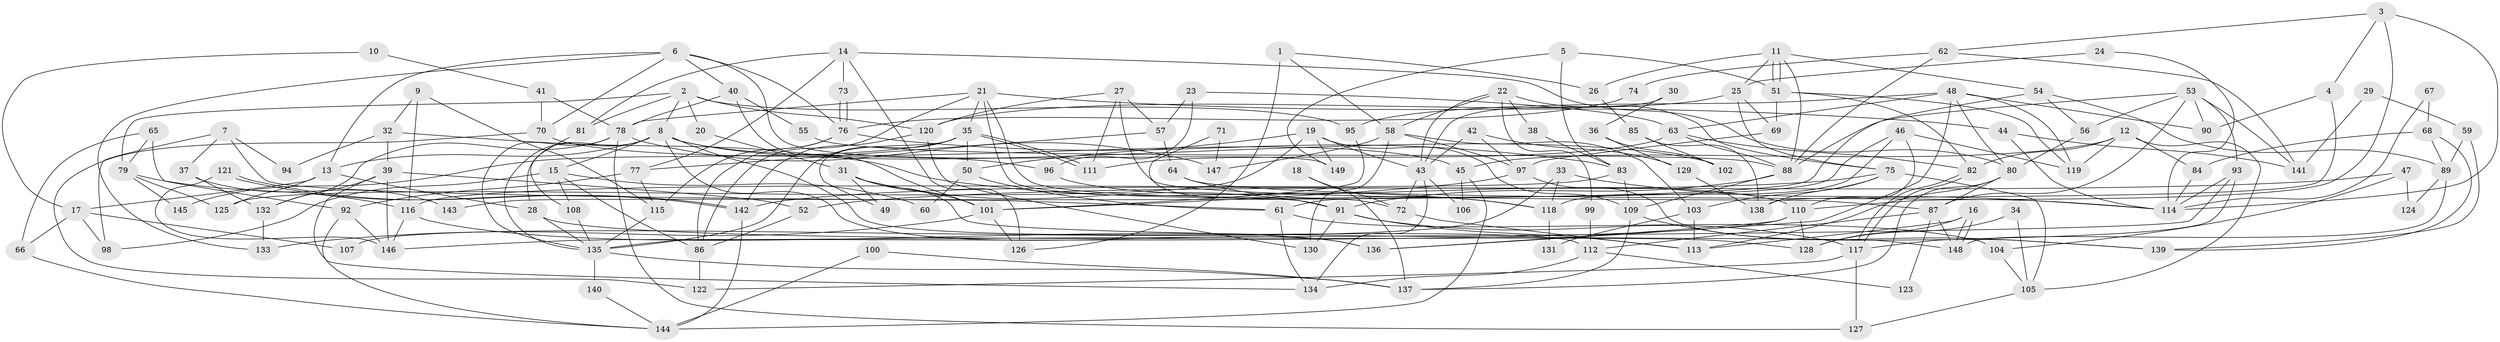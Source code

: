 // coarse degree distribution, {4: 0.17307692307692307, 7: 0.08653846153846154, 6: 0.11538461538461539, 5: 0.14423076923076922, 10: 0.019230769230769232, 9: 0.028846153846153848, 3: 0.15384615384615385, 8: 0.057692307692307696, 2: 0.20192307692307693, 11: 0.009615384615384616, 12: 0.009615384615384616}
// Generated by graph-tools (version 1.1) at 2025/24/03/03/25 07:24:02]
// undirected, 149 vertices, 298 edges
graph export_dot {
graph [start="1"]
  node [color=gray90,style=filled];
  1;
  2;
  3;
  4;
  5;
  6;
  7;
  8;
  9;
  10;
  11;
  12;
  13;
  14;
  15;
  16;
  17;
  18;
  19;
  20;
  21;
  22;
  23;
  24;
  25;
  26;
  27;
  28;
  29;
  30;
  31;
  32;
  33;
  34;
  35;
  36;
  37;
  38;
  39;
  40;
  41;
  42;
  43;
  44;
  45;
  46;
  47;
  48;
  49;
  50;
  51;
  52;
  53;
  54;
  55;
  56;
  57;
  58;
  59;
  60;
  61;
  62;
  63;
  64;
  65;
  66;
  67;
  68;
  69;
  70;
  71;
  72;
  73;
  74;
  75;
  76;
  77;
  78;
  79;
  80;
  81;
  82;
  83;
  84;
  85;
  86;
  87;
  88;
  89;
  90;
  91;
  92;
  93;
  94;
  95;
  96;
  97;
  98;
  99;
  100;
  101;
  102;
  103;
  104;
  105;
  106;
  107;
  108;
  109;
  110;
  111;
  112;
  113;
  114;
  115;
  116;
  117;
  118;
  119;
  120;
  121;
  122;
  123;
  124;
  125;
  126;
  127;
  128;
  129;
  130;
  131;
  132;
  133;
  134;
  135;
  136;
  137;
  138;
  139;
  140;
  141;
  142;
  143;
  144;
  145;
  146;
  147;
  148;
  149;
  1 -- 126;
  1 -- 58;
  1 -- 26;
  2 -- 8;
  2 -- 120;
  2 -- 20;
  2 -- 79;
  2 -- 81;
  2 -- 95;
  3 -- 110;
  3 -- 114;
  3 -- 4;
  3 -- 62;
  4 -- 90;
  4 -- 138;
  5 -- 149;
  5 -- 51;
  5 -- 83;
  6 -- 13;
  6 -- 76;
  6 -- 40;
  6 -- 70;
  6 -- 133;
  6 -- 149;
  7 -- 98;
  7 -- 61;
  7 -- 37;
  7 -- 94;
  8 -- 135;
  8 -- 13;
  8 -- 15;
  8 -- 28;
  8 -- 45;
  8 -- 102;
  8 -- 112;
  8 -- 136;
  9 -- 115;
  9 -- 116;
  9 -- 32;
  10 -- 41;
  10 -- 17;
  11 -- 51;
  11 -- 51;
  11 -- 88;
  11 -- 25;
  11 -- 26;
  11 -- 54;
  12 -- 82;
  12 -- 119;
  12 -- 45;
  12 -- 84;
  12 -- 105;
  13 -- 125;
  13 -- 28;
  13 -- 17;
  14 -- 81;
  14 -- 77;
  14 -- 73;
  14 -- 80;
  14 -- 126;
  15 -- 86;
  15 -- 60;
  15 -- 98;
  15 -- 108;
  16 -- 148;
  16 -- 148;
  16 -- 113;
  16 -- 128;
  17 -- 66;
  17 -- 98;
  17 -- 107;
  18 -- 137;
  18 -- 72;
  19 -- 43;
  19 -- 109;
  19 -- 50;
  19 -- 125;
  19 -- 149;
  20 -- 31;
  21 -- 35;
  21 -- 72;
  21 -- 44;
  21 -- 78;
  21 -- 86;
  21 -- 91;
  22 -- 58;
  22 -- 75;
  22 -- 38;
  22 -- 43;
  22 -- 99;
  23 -- 96;
  23 -- 57;
  23 -- 63;
  24 -- 114;
  24 -- 25;
  25 -- 75;
  25 -- 69;
  25 -- 120;
  26 -- 85;
  27 -- 111;
  27 -- 87;
  27 -- 57;
  27 -- 120;
  28 -- 135;
  28 -- 128;
  29 -- 141;
  29 -- 59;
  30 -- 43;
  30 -- 36;
  31 -- 101;
  31 -- 91;
  31 -- 49;
  31 -- 148;
  32 -- 39;
  32 -- 94;
  32 -- 118;
  33 -- 114;
  33 -- 118;
  33 -- 107;
  34 -- 105;
  34 -- 128;
  35 -- 111;
  35 -- 111;
  35 -- 135;
  35 -- 49;
  35 -- 50;
  35 -- 145;
  36 -- 129;
  36 -- 102;
  37 -- 132;
  37 -- 143;
  38 -- 83;
  39 -- 146;
  39 -- 132;
  39 -- 52;
  39 -- 134;
  40 -- 78;
  40 -- 55;
  40 -- 101;
  41 -- 70;
  41 -- 78;
  42 -- 97;
  42 -- 43;
  42 -- 129;
  43 -- 134;
  43 -- 72;
  43 -- 106;
  44 -- 141;
  44 -- 114;
  45 -- 106;
  45 -- 144;
  46 -- 110;
  46 -- 61;
  46 -- 118;
  46 -- 119;
  47 -- 104;
  47 -- 52;
  47 -- 124;
  48 -- 119;
  48 -- 95;
  48 -- 63;
  48 -- 80;
  48 -- 90;
  48 -- 136;
  50 -- 60;
  50 -- 61;
  51 -- 82;
  51 -- 69;
  51 -- 119;
  52 -- 86;
  53 -- 87;
  53 -- 88;
  53 -- 56;
  53 -- 90;
  53 -- 93;
  53 -- 141;
  54 -- 56;
  54 -- 89;
  54 -- 143;
  55 -- 88;
  56 -- 80;
  57 -- 64;
  57 -- 77;
  58 -- 130;
  58 -- 103;
  58 -- 97;
  58 -- 147;
  59 -- 139;
  59 -- 89;
  61 -- 134;
  61 -- 104;
  62 -- 88;
  62 -- 74;
  62 -- 141;
  63 -- 82;
  63 -- 88;
  63 -- 111;
  64 -- 118;
  64 -- 114;
  65 -- 79;
  65 -- 92;
  65 -- 66;
  66 -- 144;
  67 -- 68;
  67 -- 114;
  68 -- 84;
  68 -- 89;
  68 -- 139;
  69 -- 97;
  70 -- 122;
  70 -- 96;
  71 -- 147;
  71 -- 91;
  72 -- 113;
  73 -- 76;
  73 -- 76;
  74 -- 76;
  75 -- 142;
  75 -- 105;
  75 -- 103;
  75 -- 138;
  76 -- 83;
  76 -- 86;
  76 -- 115;
  77 -- 92;
  77 -- 115;
  78 -- 135;
  78 -- 127;
  78 -- 132;
  78 -- 147;
  79 -- 116;
  79 -- 125;
  79 -- 145;
  80 -- 87;
  80 -- 113;
  80 -- 137;
  81 -- 108;
  82 -- 117;
  82 -- 117;
  83 -- 109;
  83 -- 116;
  84 -- 114;
  85 -- 138;
  85 -- 102;
  86 -- 122;
  87 -- 148;
  87 -- 112;
  87 -- 123;
  88 -- 109;
  88 -- 91;
  89 -- 148;
  89 -- 124;
  91 -- 113;
  91 -- 117;
  91 -- 130;
  92 -- 146;
  92 -- 144;
  93 -- 117;
  93 -- 114;
  93 -- 135;
  95 -- 101;
  96 -- 110;
  97 -- 101;
  97 -- 139;
  99 -- 112;
  100 -- 137;
  100 -- 144;
  101 -- 126;
  101 -- 133;
  103 -- 113;
  103 -- 131;
  104 -- 105;
  105 -- 127;
  108 -- 135;
  109 -- 137;
  109 -- 139;
  110 -- 128;
  110 -- 136;
  110 -- 146;
  112 -- 123;
  112 -- 134;
  115 -- 135;
  116 -- 136;
  116 -- 146;
  117 -- 122;
  117 -- 127;
  118 -- 131;
  120 -- 130;
  120 -- 142;
  121 -- 142;
  121 -- 142;
  121 -- 146;
  129 -- 138;
  132 -- 133;
  135 -- 137;
  135 -- 140;
  140 -- 144;
  142 -- 144;
}
